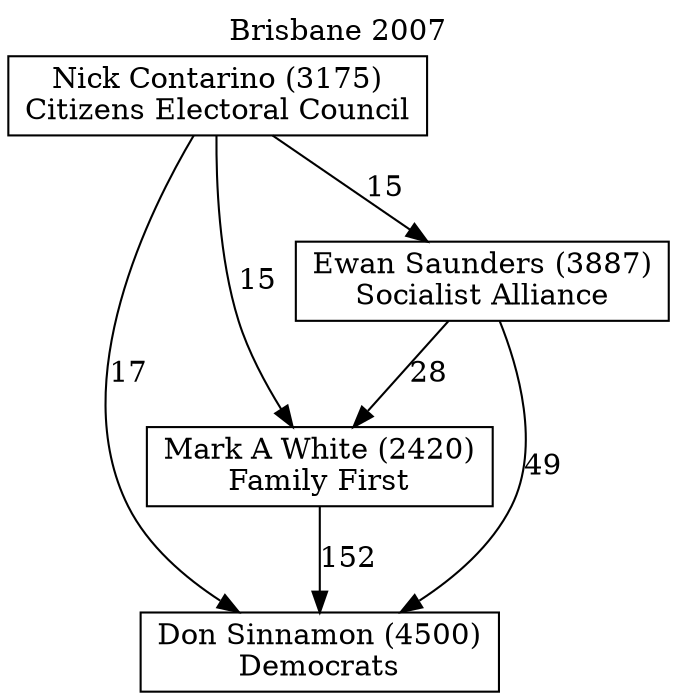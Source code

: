 // House preference flow
digraph "Don Sinnamon (4500)_Brisbane_2007" {
	graph [label="Brisbane 2007" labelloc=t mclimit=10]
	node [shape=box]
	"Don Sinnamon (4500)" [label="Don Sinnamon (4500)
Democrats"]
	"Mark A White (2420)" [label="Mark A White (2420)
Family First"]
	"Ewan Saunders (3887)" [label="Ewan Saunders (3887)
Socialist Alliance"]
	"Nick Contarino (3175)" [label="Nick Contarino (3175)
Citizens Electoral Council"]
	"Mark A White (2420)" -> "Don Sinnamon (4500)" [label=152]
	"Ewan Saunders (3887)" -> "Mark A White (2420)" [label=28]
	"Nick Contarino (3175)" -> "Ewan Saunders (3887)" [label=15]
	"Ewan Saunders (3887)" -> "Don Sinnamon (4500)" [label=49]
	"Nick Contarino (3175)" -> "Don Sinnamon (4500)" [label=17]
	"Nick Contarino (3175)" -> "Mark A White (2420)" [label=15]
}
